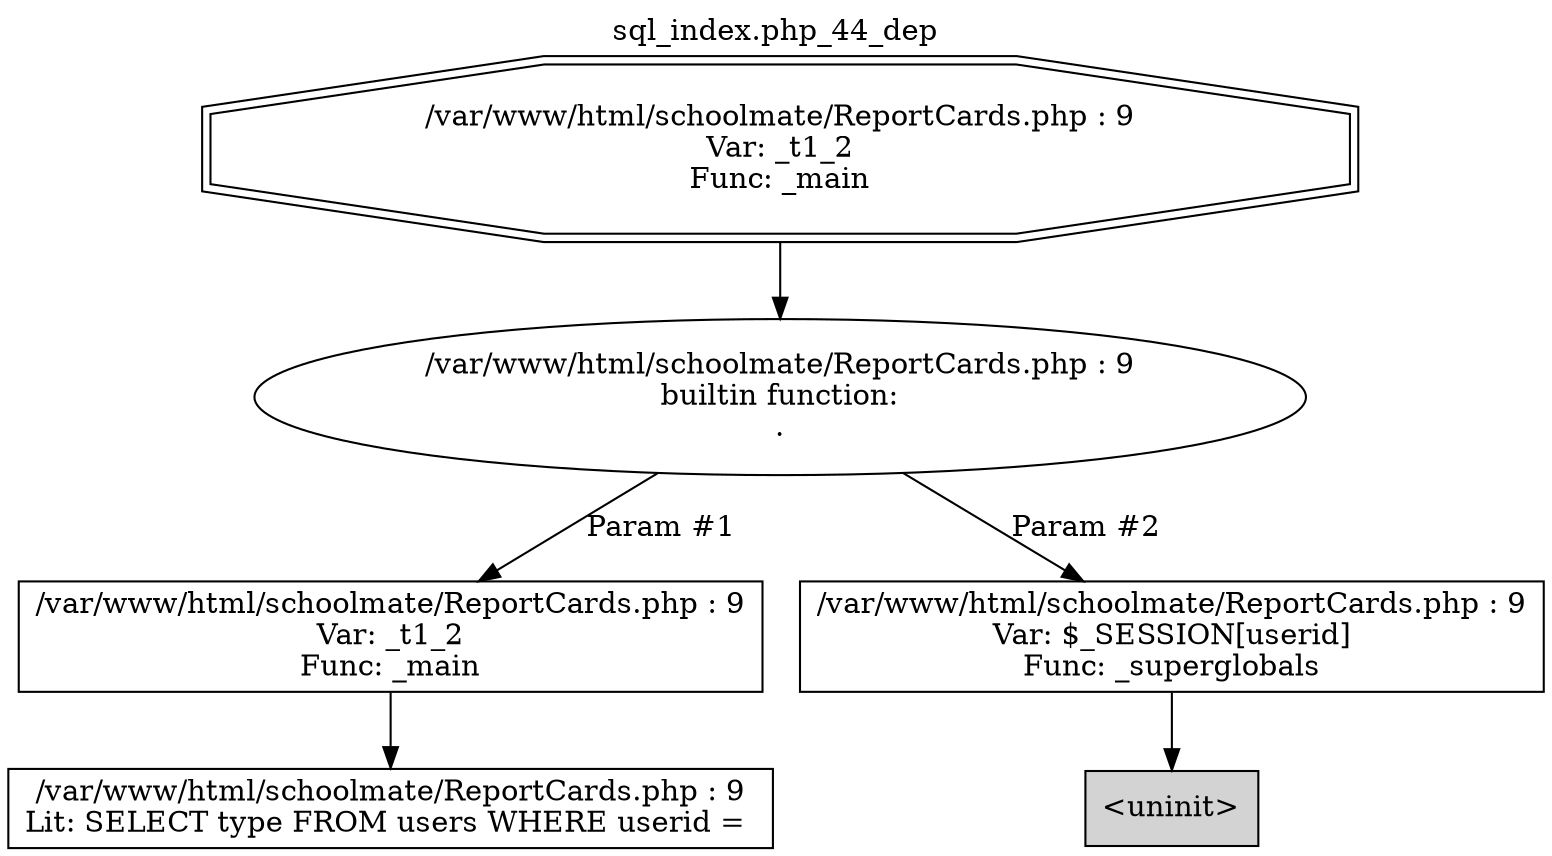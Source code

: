 digraph cfg {
  label="sql_index.php_44_dep";
  labelloc=t;
  n1 [shape=doubleoctagon, label="/var/www/html/schoolmate/ReportCards.php : 9\nVar: _t1_2\nFunc: _main\n"];
  n2 [shape=ellipse, label="/var/www/html/schoolmate/ReportCards.php : 9\nbuiltin function:\n.\n"];
  n3 [shape=box, label="/var/www/html/schoolmate/ReportCards.php : 9\nVar: _t1_2\nFunc: _main\n"];
  n4 [shape=box, label="/var/www/html/schoolmate/ReportCards.php : 9\nLit: SELECT type FROM users WHERE userid = \n"];
  n5 [shape=box, label="/var/www/html/schoolmate/ReportCards.php : 9\nVar: $_SESSION[userid]\nFunc: _superglobals\n"];
  n6 [shape=box, label="<uninit>",style=filled];
  n1 -> n2;
  n3 -> n4;
  n2 -> n3[label="Param #1"];
  n2 -> n5[label="Param #2"];
  n5 -> n6;
}
